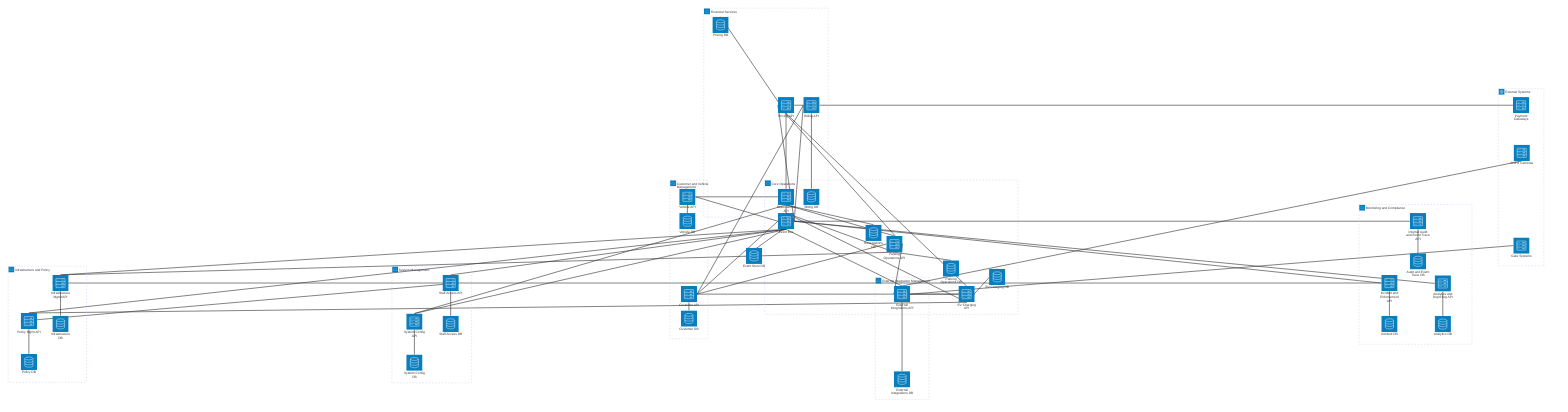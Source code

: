 ---
title: Easy Park Plus - System Architecture Diagram (Proposed)
---

architecture-beta
    
    %% Central Event Bus
    service event_bus(server)[Event Bus]
    service event_bus_db(database)[Event Store DB] 
    
    %% Core Operations Services
    group core_ops(cloud)[Core Operations]
    service parking_ops(server)[Parking Operations API] in core_ops
    service parking_ops_db(database)[Parking Operations DB] in core_ops
    service ev_charging(server)[EV Charging API] in core_ops
    service ev_charging_db(database)[EV Charging DB] in core_ops
    service reservations(server)[Reservations API] in core_ops
    service reservations_db(database)[Reservations DB] in core_ops
    
    %% Financial Services
    group financial(cloud)[Financial Services]
    service pricing(server)[Pricing API] in financial
    service pricing_db(database)[Pricing DB] in financial
    service billing(server)[Billing API] in financial
    service billing_db(database)[Billing DB] in financial
    
    %% Customer and Vehicle Management
    group customer_vehicle(cloud)[Customer and Vehicle Management]
    service customer(server)[Customer API] in customer_vehicle
    service customer_db(database)[Customer DB] in customer_vehicle
    service vehicle(server)[Vehicle API] in customer_vehicle
    service vehicle_db(database)[Vehicle DB] in customer_vehicle
    
    %% Infrastructure and Policy Management
    group infra_policy(cloud)[Infrastructure and Policy]
    service infra_mgmt(server)[Infrastructure Mgmt API] in infra_policy
    service infra_mgmt_db(database)[Infrastructure DB] in infra_policy
    service policy_mgmt(server)[Policy Mgmt API] in infra_policy
    service policy_mgmt_db(database)[Policy DB] in infra_policy
    
    %% System Configuration and Access Control
    group system_mgmt(cloud)[System Management]
    service sys_config(server)[System Config API] in system_mgmt
    service sys_config_db(database)[System Config DB] in system_mgmt
    service staff_access(server)[Staff Access API] in system_mgmt
    service staff_access_db(database)[Staff Access DB] in system_mgmt
    
    %% External Integration Management
    group external_mgmt(cloud)[External Integration Management]
    service ext_integrations(server)[External Integrations API] in external_mgmt
    service ext_integrations_db(database)[External Integrations DB] in external_mgmt
    
    %% Physical External Systems
    group external_systems(internet)[External Systems]
    service gate_systems(server)[Gate Systems] in external_systems
    service payment_gateways(server)[Payment Gateways] in external_systems
    service anpr_cameras(server)[ANPR Cameras] in external_systems
    
    %% Monitoring and Compliance
    group monitoring(cloud)[Monitoring and Compliance]
    service incident_enforcement(server)[Incident and Enforcement API] in monitoring
    service incident_enforcement_db(database)[Incident DB] in monitoring
    service analytics_reporting(server)[Analytics and Reporting API] in monitoring
    service analytics_reporting_db(database)[Analytics DB] in monitoring
    service audit_trace(server)[Internal Audit and Event Trace API] in monitoring
    service audit_trace_db(database)[Audit and Event Trace DB] in monitoring
    
    
    %% Database connections for each service
    parking_ops:B -- T:parking_ops_db
    ev_charging:B -- T:ev_charging_db
    reservations:B -- T:reservations_db
    pricing:B -- T:pricing_db
    billing:B -- T:billing_db
    customer:B -- T:customer_db
    vehicle:B -- T:vehicle_db
    infra_mgmt:B -- T:infra_mgmt_db
    policy_mgmt:B -- T:policy_mgmt_db
    sys_config:B -- T:sys_config_db
    staff_access:B -- T:staff_access_db
    ext_integrations:B -- T:ext_integrations_db
    incident_enforcement:B -- T:incident_enforcement_db
    analytics_reporting:B -- T:analytics_reporting_db
    audit_trace:B -- T:audit_trace_db
    event_bus:R -- L:event_bus_db
    
    %% Core operational flow - simplified connections for better layout
    parking_ops:R -- L:pricing
    pricing:R -- L:billing
    parking_ops:T -- B:reservations
    ev_charging:T -- B:pricing
    reservations:T -- B:pricing
    
    %% Customer and vehicle data access - horizontal layout
    parking_ops:L -- R:customer
    reservations:L -- R:vehicle
    ev_charging:L -- R:customer
    billing:L -- R:customer
    
    %% Infrastructure and policy dependencies - vertical layout
    parking_ops:B -- T:infra_mgmt
    ev_charging:B -- T:policy_mgmt
    reservations:B -- T:sys_config
    
    %% External system integrations - right side layout
    ext_integrations:R -- L:gate_systems
    ext_integrations:T -- B:anpr_cameras
    billing:R -- L:payment_gateways
    parking_ops:R -- L:ext_integrations
    ev_charging:R -- L:ext_integrations
    
    %% Staff access connections - distributed layout
    infra_mgmt:L -- R:staff_access
    policy_mgmt:L -- R:staff_access
    incident_enforcement:L -- R:staff_access
    
    %% Event bus as central hub - star pattern
    event_bus:T -- B:parking_ops
    event_bus:T -- B:ev_charging
    event_bus:T -- B:reservations
    event_bus:L -- R:customer
    event_bus:L -- R:vehicle
    event_bus:R -- L:pricing
    event_bus:R -- L:billing
    event_bus:B -- T:infra_mgmt
    event_bus:B -- T:policy_mgmt
    event_bus:B -- T:sys_config
    event_bus:B -- T:staff_access
    event_bus:B -- T:ext_integrations
    event_bus:R -- L:incident_enforcement
    event_bus:R -- L:analytics_reporting
    event_bus:R -- L:audit_trace